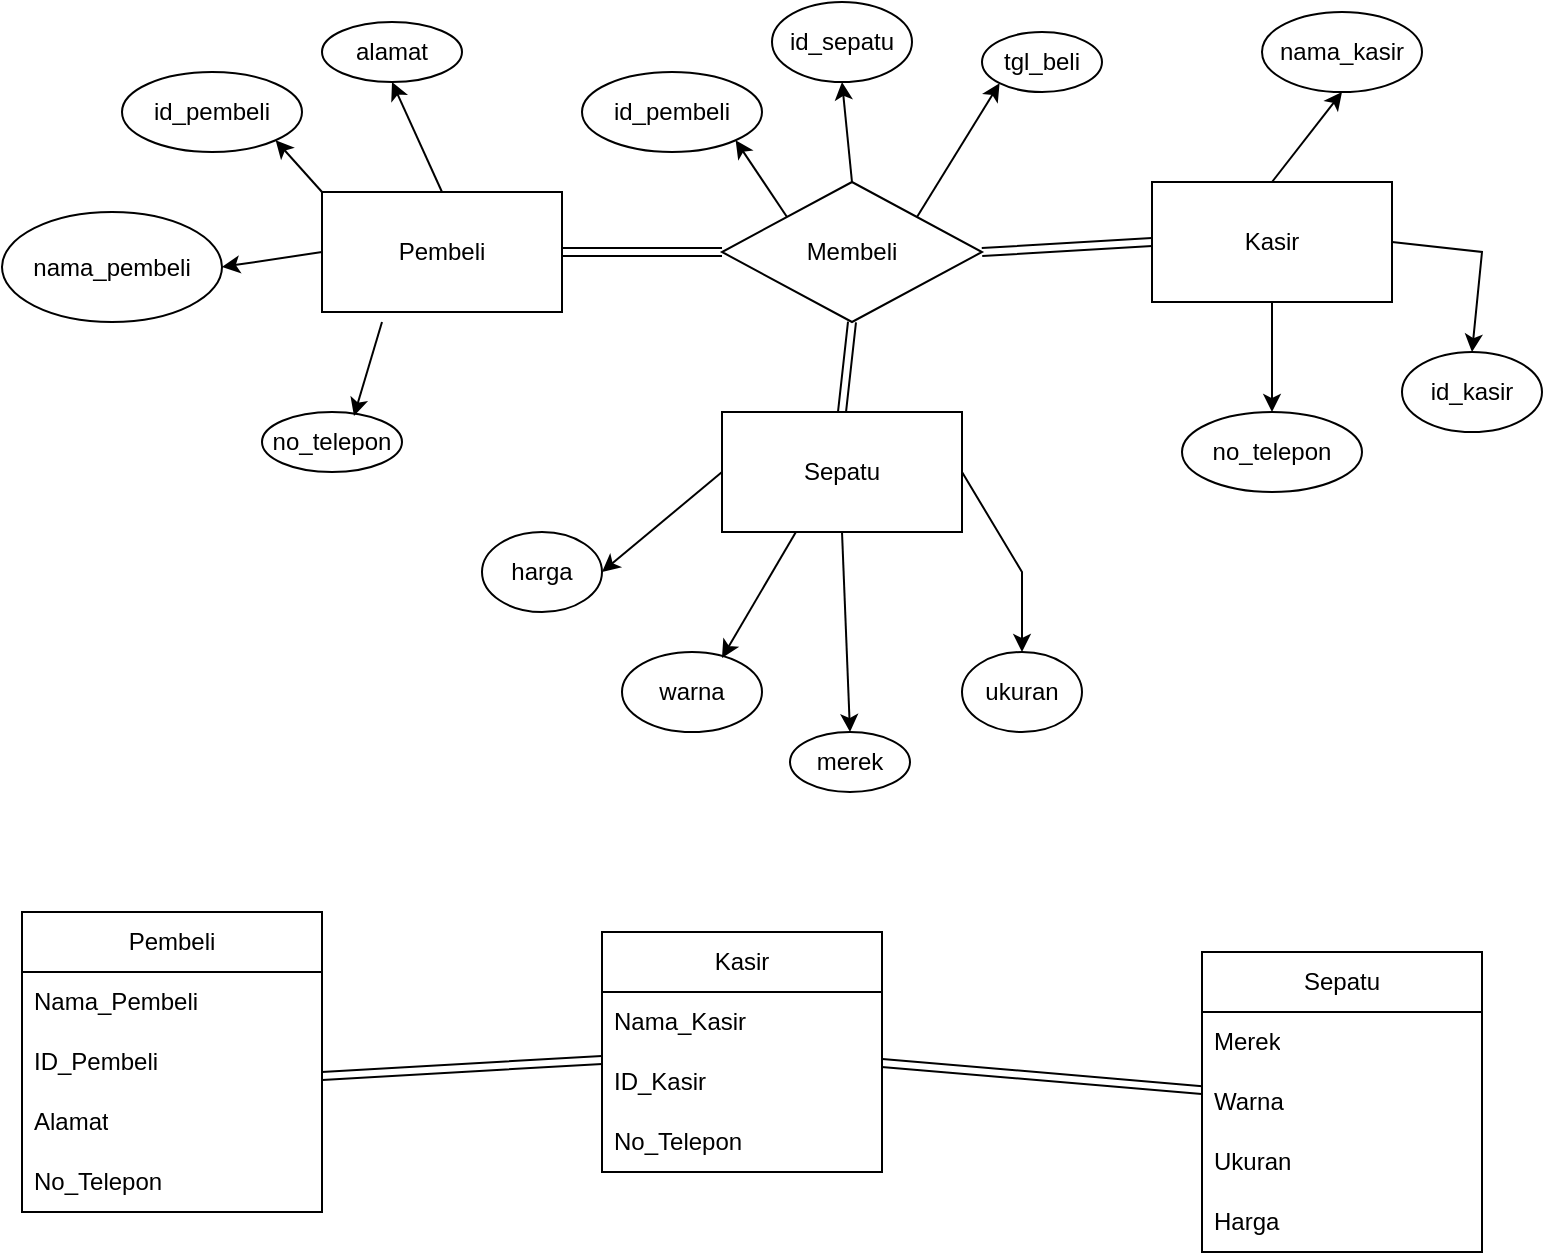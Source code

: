 <mxfile version="24.7.16">
  <diagram name="Halaman-1" id="o9pXHZw99_OWVBRJ5fto">
    <mxGraphModel dx="880" dy="470" grid="1" gridSize="10" guides="1" tooltips="1" connect="1" arrows="1" fold="1" page="1" pageScale="1" pageWidth="827" pageHeight="1169" math="0" shadow="0">
      <root>
        <mxCell id="0" />
        <mxCell id="1" parent="0" />
        <mxCell id="FdAaFISNEp6fR4pndsd6-6" value="Pembeli" style="rounded=0;whiteSpace=wrap;html=1;" parent="1" vertex="1">
          <mxGeometry x="180" y="110" width="120" height="60" as="geometry" />
        </mxCell>
        <mxCell id="FdAaFISNEp6fR4pndsd6-8" value="Membeli" style="rhombus;whiteSpace=wrap;html=1;" parent="1" vertex="1">
          <mxGeometry x="380" y="105" width="130" height="70" as="geometry" />
        </mxCell>
        <mxCell id="FdAaFISNEp6fR4pndsd6-9" value="Sepatu" style="rounded=0;whiteSpace=wrap;html=1;" parent="1" vertex="1">
          <mxGeometry x="380" y="220" width="120" height="60" as="geometry" />
        </mxCell>
        <mxCell id="FdAaFISNEp6fR4pndsd6-12" value="Kasir" style="rounded=0;whiteSpace=wrap;html=1;" parent="1" vertex="1">
          <mxGeometry x="595" y="105" width="120" height="60" as="geometry" />
        </mxCell>
        <mxCell id="FdAaFISNEp6fR4pndsd6-15" value="" style="shape=link;html=1;rounded=0;entryX=0;entryY=0.5;entryDx=0;entryDy=0;exitX=1;exitY=0.5;exitDx=0;exitDy=0;" parent="1" target="FdAaFISNEp6fR4pndsd6-8" edge="1" source="FdAaFISNEp6fR4pndsd6-6">
          <mxGeometry width="100" relative="1" as="geometry">
            <mxPoint x="280" y="140" as="sourcePoint" />
            <mxPoint x="350" y="139.5" as="targetPoint" />
          </mxGeometry>
        </mxCell>
        <mxCell id="FdAaFISNEp6fR4pndsd6-16" value="" style="shape=link;html=1;rounded=0;entryX=0;entryY=0.5;entryDx=0;entryDy=0;exitX=1;exitY=0.5;exitDx=0;exitDy=0;" parent="1" source="FdAaFISNEp6fR4pndsd6-8" target="FdAaFISNEp6fR4pndsd6-12" edge="1">
          <mxGeometry width="100" relative="1" as="geometry">
            <mxPoint x="510" y="139.5" as="sourcePoint" />
            <mxPoint x="640" y="140" as="targetPoint" />
          </mxGeometry>
        </mxCell>
        <mxCell id="FdAaFISNEp6fR4pndsd6-17" value="" style="shape=link;html=1;rounded=0;entryX=0.5;entryY=0;entryDx=0;entryDy=0;exitX=0.5;exitY=1;exitDx=0;exitDy=0;" parent="1" source="FdAaFISNEp6fR4pndsd6-8" target="FdAaFISNEp6fR4pndsd6-9" edge="1">
          <mxGeometry width="100" relative="1" as="geometry">
            <mxPoint x="360" y="200" as="sourcePoint" />
            <mxPoint x="460" y="200" as="targetPoint" />
          </mxGeometry>
        </mxCell>
        <mxCell id="FdAaFISNEp6fR4pndsd6-18" value="nama_pembeli" style="ellipse;whiteSpace=wrap;html=1;" parent="1" vertex="1">
          <mxGeometry x="20" y="120" width="110" height="55" as="geometry" />
        </mxCell>
        <mxCell id="FdAaFISNEp6fR4pndsd6-20" value="alamat" style="ellipse;whiteSpace=wrap;html=1;" parent="1" vertex="1">
          <mxGeometry x="180" y="25" width="70" height="30" as="geometry" />
        </mxCell>
        <mxCell id="FdAaFISNEp6fR4pndsd6-21" value="no_telepon" style="ellipse;whiteSpace=wrap;html=1;" parent="1" vertex="1">
          <mxGeometry x="150" y="220" width="70" height="30" as="geometry" />
        </mxCell>
        <mxCell id="FdAaFISNEp6fR4pndsd6-22" value="" style="endArrow=classic;html=1;rounded=0;entryX=0.657;entryY=0.067;entryDx=0;entryDy=0;entryPerimeter=0;" parent="1" target="FdAaFISNEp6fR4pndsd6-21" edge="1">
          <mxGeometry width="50" height="50" relative="1" as="geometry">
            <mxPoint x="210" y="175" as="sourcePoint" />
            <mxPoint x="210" y="235" as="targetPoint" />
          </mxGeometry>
        </mxCell>
        <mxCell id="FdAaFISNEp6fR4pndsd6-23" value="" style="endArrow=classic;html=1;rounded=0;entryX=0.5;entryY=1;entryDx=0;entryDy=0;exitX=0.5;exitY=0;exitDx=0;exitDy=0;" parent="1" source="FdAaFISNEp6fR4pndsd6-6" target="FdAaFISNEp6fR4pndsd6-20" edge="1">
          <mxGeometry width="50" height="50" relative="1" as="geometry">
            <mxPoint x="175" y="105" as="sourcePoint" />
            <mxPoint x="210" y="70" as="targetPoint" />
          </mxGeometry>
        </mxCell>
        <mxCell id="FdAaFISNEp6fR4pndsd6-24" value="" style="endArrow=classic;html=1;rounded=0;exitX=0;exitY=0.5;exitDx=0;exitDy=0;entryX=1;entryY=0.5;entryDx=0;entryDy=0;" parent="1" source="FdAaFISNEp6fR4pndsd6-6" target="FdAaFISNEp6fR4pndsd6-18" edge="1">
          <mxGeometry width="50" height="50" relative="1" as="geometry">
            <mxPoint x="120" y="140" as="sourcePoint" />
            <mxPoint x="80" y="139.5" as="targetPoint" />
          </mxGeometry>
        </mxCell>
        <mxCell id="FdAaFISNEp6fR4pndsd6-25" value="id_pembeli" style="ellipse;whiteSpace=wrap;html=1;" parent="1" vertex="1">
          <mxGeometry x="80" y="50" width="90" height="40" as="geometry" />
        </mxCell>
        <mxCell id="FdAaFISNEp6fR4pndsd6-26" value="" style="endArrow=classic;html=1;rounded=0;exitX=0;exitY=0;exitDx=0;exitDy=0;entryX=1;entryY=1;entryDx=0;entryDy=0;" parent="1" source="FdAaFISNEp6fR4pndsd6-6" target="FdAaFISNEp6fR4pndsd6-25" edge="1">
          <mxGeometry width="50" height="50" relative="1" as="geometry">
            <mxPoint x="170" y="110" as="sourcePoint" />
            <mxPoint x="120" y="80" as="targetPoint" />
          </mxGeometry>
        </mxCell>
        <mxCell id="FdAaFISNEp6fR4pndsd6-27" value="id_sepatu" style="ellipse;whiteSpace=wrap;html=1;" parent="1" vertex="1">
          <mxGeometry x="405" y="15" width="70" height="40" as="geometry" />
        </mxCell>
        <mxCell id="FdAaFISNEp6fR4pndsd6-29" value="" style="endArrow=classic;html=1;rounded=0;entryX=0.5;entryY=1;entryDx=0;entryDy=0;exitX=0.5;exitY=0;exitDx=0;exitDy=0;" parent="1" source="FdAaFISNEp6fR4pndsd6-8" target="FdAaFISNEp6fR4pndsd6-27" edge="1">
          <mxGeometry width="50" height="50" relative="1" as="geometry">
            <mxPoint x="440" y="110" as="sourcePoint" />
            <mxPoint x="490" y="60" as="targetPoint" />
          </mxGeometry>
        </mxCell>
        <mxCell id="FdAaFISNEp6fR4pndsd6-30" value="tgl_beli" style="ellipse;whiteSpace=wrap;html=1;" parent="1" vertex="1">
          <mxGeometry x="510" y="30" width="60" height="30" as="geometry" />
        </mxCell>
        <mxCell id="FdAaFISNEp6fR4pndsd6-31" value="" style="endArrow=classic;html=1;rounded=0;entryX=0;entryY=1;entryDx=0;entryDy=0;exitX=1;exitY=0;exitDx=0;exitDy=0;" parent="1" source="FdAaFISNEp6fR4pndsd6-8" target="FdAaFISNEp6fR4pndsd6-30" edge="1">
          <mxGeometry width="50" height="50" relative="1" as="geometry">
            <mxPoint x="470" y="115" as="sourcePoint" />
            <mxPoint x="520" y="65" as="targetPoint" />
          </mxGeometry>
        </mxCell>
        <mxCell id="FdAaFISNEp6fR4pndsd6-32" value="id_pembeli" style="ellipse;whiteSpace=wrap;html=1;" parent="1" vertex="1">
          <mxGeometry x="310" y="50" width="90" height="40" as="geometry" />
        </mxCell>
        <mxCell id="FdAaFISNEp6fR4pndsd6-33" value="" style="endArrow=classic;html=1;rounded=0;exitX=0;exitY=0;exitDx=0;exitDy=0;entryX=1;entryY=1;entryDx=0;entryDy=0;" parent="1" source="FdAaFISNEp6fR4pndsd6-8" target="FdAaFISNEp6fR4pndsd6-32" edge="1">
          <mxGeometry width="50" height="50" relative="1" as="geometry">
            <mxPoint x="414" y="115" as="sourcePoint" />
            <mxPoint x="374" y="75" as="targetPoint" />
          </mxGeometry>
        </mxCell>
        <mxCell id="x6Jf4p7vkWgValCq2bdN-2" value="nama_kasir" style="ellipse;whiteSpace=wrap;html=1;" vertex="1" parent="1">
          <mxGeometry x="650" y="20" width="80" height="40" as="geometry" />
        </mxCell>
        <mxCell id="x6Jf4p7vkWgValCq2bdN-3" value="" style="endArrow=classic;html=1;rounded=0;exitX=0.5;exitY=0;exitDx=0;exitDy=0;entryX=0.5;entryY=1;entryDx=0;entryDy=0;" edge="1" parent="1" source="FdAaFISNEp6fR4pndsd6-12" target="x6Jf4p7vkWgValCq2bdN-2">
          <mxGeometry width="50" height="50" relative="1" as="geometry">
            <mxPoint x="630" y="110" as="sourcePoint" />
            <mxPoint x="680" y="60" as="targetPoint" />
          </mxGeometry>
        </mxCell>
        <mxCell id="x6Jf4p7vkWgValCq2bdN-4" value="no_telepon" style="ellipse;whiteSpace=wrap;html=1;" vertex="1" parent="1">
          <mxGeometry x="610" y="220" width="90" height="40" as="geometry" />
        </mxCell>
        <mxCell id="x6Jf4p7vkWgValCq2bdN-5" value="" style="endArrow=classic;html=1;rounded=0;entryX=0.5;entryY=0;entryDx=0;entryDy=0;exitX=0.5;exitY=1;exitDx=0;exitDy=0;" edge="1" parent="1" source="FdAaFISNEp6fR4pndsd6-12" target="x6Jf4p7vkWgValCq2bdN-4">
          <mxGeometry width="50" height="50" relative="1" as="geometry">
            <mxPoint x="670" y="170" as="sourcePoint" />
            <mxPoint x="680" y="230" as="targetPoint" />
          </mxGeometry>
        </mxCell>
        <mxCell id="x6Jf4p7vkWgValCq2bdN-6" value="id_kasir" style="ellipse;whiteSpace=wrap;html=1;" vertex="1" parent="1">
          <mxGeometry x="720" y="190" width="70" height="40" as="geometry" />
        </mxCell>
        <mxCell id="x6Jf4p7vkWgValCq2bdN-7" value="" style="endArrow=classic;html=1;rounded=0;entryX=0.5;entryY=0;entryDx=0;entryDy=0;exitX=1;exitY=0.5;exitDx=0;exitDy=0;" edge="1" parent="1" source="FdAaFISNEp6fR4pndsd6-12" target="x6Jf4p7vkWgValCq2bdN-6">
          <mxGeometry width="50" height="50" relative="1" as="geometry">
            <mxPoint x="730" y="155" as="sourcePoint" />
            <mxPoint x="780" y="105" as="targetPoint" />
            <Array as="points">
              <mxPoint x="760" y="140" />
            </Array>
          </mxGeometry>
        </mxCell>
        <mxCell id="x6Jf4p7vkWgValCq2bdN-8" value="merek" style="ellipse;whiteSpace=wrap;html=1;" vertex="1" parent="1">
          <mxGeometry x="414" y="380" width="60" height="30" as="geometry" />
        </mxCell>
        <mxCell id="x6Jf4p7vkWgValCq2bdN-9" value="" style="endArrow=classic;html=1;rounded=0;exitX=0.5;exitY=1;exitDx=0;exitDy=0;entryX=0.5;entryY=0;entryDx=0;entryDy=0;" edge="1" parent="1" source="FdAaFISNEp6fR4pndsd6-9" target="x6Jf4p7vkWgValCq2bdN-8">
          <mxGeometry width="50" height="50" relative="1" as="geometry">
            <mxPoint x="439.5" y="320" as="sourcePoint" />
            <mxPoint x="450" y="380" as="targetPoint" />
          </mxGeometry>
        </mxCell>
        <mxCell id="x6Jf4p7vkWgValCq2bdN-10" value="harga" style="ellipse;whiteSpace=wrap;html=1;" vertex="1" parent="1">
          <mxGeometry x="260" y="280" width="60" height="40" as="geometry" />
        </mxCell>
        <mxCell id="x6Jf4p7vkWgValCq2bdN-11" value="" style="endArrow=classic;html=1;rounded=0;exitX=0;exitY=0.5;exitDx=0;exitDy=0;entryX=1;entryY=0.5;entryDx=0;entryDy=0;" edge="1" parent="1" source="FdAaFISNEp6fR4pndsd6-9" target="x6Jf4p7vkWgValCq2bdN-10">
          <mxGeometry width="50" height="50" relative="1" as="geometry">
            <mxPoint x="375" y="299.5" as="sourcePoint" />
            <mxPoint x="320" y="299.5" as="targetPoint" />
          </mxGeometry>
        </mxCell>
        <mxCell id="x6Jf4p7vkWgValCq2bdN-12" value="ukuran" style="ellipse;whiteSpace=wrap;html=1;" vertex="1" parent="1">
          <mxGeometry x="500" y="340" width="60" height="40" as="geometry" />
        </mxCell>
        <mxCell id="x6Jf4p7vkWgValCq2bdN-13" value="" style="endArrow=classic;html=1;rounded=0;entryX=0.5;entryY=0;entryDx=0;entryDy=0;exitX=1;exitY=0.5;exitDx=0;exitDy=0;" edge="1" parent="1" source="FdAaFISNEp6fR4pndsd6-9" target="x6Jf4p7vkWgValCq2bdN-12">
          <mxGeometry width="50" height="50" relative="1" as="geometry">
            <mxPoint x="500" y="290" as="sourcePoint" />
            <mxPoint x="560" y="280" as="targetPoint" />
            <Array as="points">
              <mxPoint x="530" y="300" />
            </Array>
          </mxGeometry>
        </mxCell>
        <mxCell id="x6Jf4p7vkWgValCq2bdN-14" value="warna" style="ellipse;whiteSpace=wrap;html=1;" vertex="1" parent="1">
          <mxGeometry x="330" y="340" width="70" height="40" as="geometry" />
        </mxCell>
        <mxCell id="x6Jf4p7vkWgValCq2bdN-16" value="" style="endArrow=classic;html=1;rounded=0;entryX=0.714;entryY=0.075;entryDx=0;entryDy=0;entryPerimeter=0;exitX=0.308;exitY=1;exitDx=0;exitDy=0;exitPerimeter=0;" edge="1" parent="1" source="FdAaFISNEp6fR4pndsd6-9" target="x6Jf4p7vkWgValCq2bdN-14">
          <mxGeometry width="50" height="50" relative="1" as="geometry">
            <mxPoint x="414" y="280" as="sourcePoint" />
            <mxPoint x="364" y="360" as="targetPoint" />
          </mxGeometry>
        </mxCell>
        <mxCell id="x6Jf4p7vkWgValCq2bdN-17" value="Pembeli" style="swimlane;fontStyle=0;childLayout=stackLayout;horizontal=1;startSize=30;horizontalStack=0;resizeParent=1;resizeParentMax=0;resizeLast=0;collapsible=1;marginBottom=0;whiteSpace=wrap;html=1;" vertex="1" parent="1">
          <mxGeometry x="30" y="470" width="150" height="150" as="geometry" />
        </mxCell>
        <mxCell id="x6Jf4p7vkWgValCq2bdN-18" value="Nama_Pembeli" style="text;strokeColor=none;fillColor=none;align=left;verticalAlign=middle;spacingLeft=4;spacingRight=4;overflow=hidden;points=[[0,0.5],[1,0.5]];portConstraint=eastwest;rotatable=0;whiteSpace=wrap;html=1;" vertex="1" parent="x6Jf4p7vkWgValCq2bdN-17">
          <mxGeometry y="30" width="150" height="30" as="geometry" />
        </mxCell>
        <mxCell id="x6Jf4p7vkWgValCq2bdN-19" value="ID_Pembeli" style="text;strokeColor=none;fillColor=none;align=left;verticalAlign=middle;spacingLeft=4;spacingRight=4;overflow=hidden;points=[[0,0.5],[1,0.5]];portConstraint=eastwest;rotatable=0;whiteSpace=wrap;html=1;" vertex="1" parent="x6Jf4p7vkWgValCq2bdN-17">
          <mxGeometry y="60" width="150" height="30" as="geometry" />
        </mxCell>
        <mxCell id="x6Jf4p7vkWgValCq2bdN-20" value="&lt;div&gt;Alamat&lt;/div&gt;" style="text;strokeColor=none;fillColor=none;align=left;verticalAlign=middle;spacingLeft=4;spacingRight=4;overflow=hidden;points=[[0,0.5],[1,0.5]];portConstraint=eastwest;rotatable=0;whiteSpace=wrap;html=1;" vertex="1" parent="x6Jf4p7vkWgValCq2bdN-17">
          <mxGeometry y="90" width="150" height="30" as="geometry" />
        </mxCell>
        <mxCell id="x6Jf4p7vkWgValCq2bdN-22" value="No_Telepon" style="text;strokeColor=none;fillColor=none;align=left;verticalAlign=middle;spacingLeft=4;spacingRight=4;overflow=hidden;points=[[0,0.5],[1,0.5]];portConstraint=eastwest;rotatable=0;whiteSpace=wrap;html=1;" vertex="1" parent="x6Jf4p7vkWgValCq2bdN-17">
          <mxGeometry y="120" width="150" height="30" as="geometry" />
        </mxCell>
        <mxCell id="x6Jf4p7vkWgValCq2bdN-23" value="" style="shape=link;html=1;rounded=0;exitX=1;exitY=0.733;exitDx=0;exitDy=0;exitPerimeter=0;" edge="1" parent="1" source="x6Jf4p7vkWgValCq2bdN-19" target="x6Jf4p7vkWgValCq2bdN-24">
          <mxGeometry width="100" relative="1" as="geometry">
            <mxPoint x="180" y="544.5" as="sourcePoint" />
            <mxPoint x="280" y="544.5" as="targetPoint" />
          </mxGeometry>
        </mxCell>
        <mxCell id="x6Jf4p7vkWgValCq2bdN-24" value="Kasir" style="swimlane;fontStyle=0;childLayout=stackLayout;horizontal=1;startSize=30;horizontalStack=0;resizeParent=1;resizeParentMax=0;resizeLast=0;collapsible=1;marginBottom=0;whiteSpace=wrap;html=1;" vertex="1" parent="1">
          <mxGeometry x="320" y="480" width="140" height="120" as="geometry" />
        </mxCell>
        <mxCell id="x6Jf4p7vkWgValCq2bdN-25" value="Nama_Kasir" style="text;strokeColor=none;fillColor=none;align=left;verticalAlign=middle;spacingLeft=4;spacingRight=4;overflow=hidden;points=[[0,0.5],[1,0.5]];portConstraint=eastwest;rotatable=0;whiteSpace=wrap;html=1;" vertex="1" parent="x6Jf4p7vkWgValCq2bdN-24">
          <mxGeometry y="30" width="140" height="30" as="geometry" />
        </mxCell>
        <mxCell id="x6Jf4p7vkWgValCq2bdN-26" value="ID_Kasir" style="text;strokeColor=none;fillColor=none;align=left;verticalAlign=middle;spacingLeft=4;spacingRight=4;overflow=hidden;points=[[0,0.5],[1,0.5]];portConstraint=eastwest;rotatable=0;whiteSpace=wrap;html=1;" vertex="1" parent="x6Jf4p7vkWgValCq2bdN-24">
          <mxGeometry y="60" width="140" height="30" as="geometry" />
        </mxCell>
        <mxCell id="x6Jf4p7vkWgValCq2bdN-27" value="No_Telepon" style="text;strokeColor=none;fillColor=none;align=left;verticalAlign=middle;spacingLeft=4;spacingRight=4;overflow=hidden;points=[[0,0.5],[1,0.5]];portConstraint=eastwest;rotatable=0;whiteSpace=wrap;html=1;" vertex="1" parent="x6Jf4p7vkWgValCq2bdN-24">
          <mxGeometry y="90" width="140" height="30" as="geometry" />
        </mxCell>
        <mxCell id="x6Jf4p7vkWgValCq2bdN-28" value="" style="shape=link;html=1;rounded=0;exitX=1;exitY=0.183;exitDx=0;exitDy=0;exitPerimeter=0;" edge="1" parent="1" source="x6Jf4p7vkWgValCq2bdN-26" target="x6Jf4p7vkWgValCq2bdN-29">
          <mxGeometry width="100" relative="1" as="geometry">
            <mxPoint x="440" y="560" as="sourcePoint" />
            <mxPoint x="540" y="560" as="targetPoint" />
          </mxGeometry>
        </mxCell>
        <mxCell id="x6Jf4p7vkWgValCq2bdN-29" value="Sepatu" style="swimlane;fontStyle=0;childLayout=stackLayout;horizontal=1;startSize=30;horizontalStack=0;resizeParent=1;resizeParentMax=0;resizeLast=0;collapsible=1;marginBottom=0;whiteSpace=wrap;html=1;" vertex="1" parent="1">
          <mxGeometry x="620" y="490" width="140" height="150" as="geometry" />
        </mxCell>
        <mxCell id="x6Jf4p7vkWgValCq2bdN-30" value="Merek" style="text;strokeColor=none;fillColor=none;align=left;verticalAlign=middle;spacingLeft=4;spacingRight=4;overflow=hidden;points=[[0,0.5],[1,0.5]];portConstraint=eastwest;rotatable=0;whiteSpace=wrap;html=1;" vertex="1" parent="x6Jf4p7vkWgValCq2bdN-29">
          <mxGeometry y="30" width="140" height="30" as="geometry" />
        </mxCell>
        <mxCell id="x6Jf4p7vkWgValCq2bdN-31" value="Warna" style="text;strokeColor=none;fillColor=none;align=left;verticalAlign=middle;spacingLeft=4;spacingRight=4;overflow=hidden;points=[[0,0.5],[1,0.5]];portConstraint=eastwest;rotatable=0;whiteSpace=wrap;html=1;" vertex="1" parent="x6Jf4p7vkWgValCq2bdN-29">
          <mxGeometry y="60" width="140" height="30" as="geometry" />
        </mxCell>
        <mxCell id="x6Jf4p7vkWgValCq2bdN-32" value="Ukuran" style="text;strokeColor=none;fillColor=none;align=left;verticalAlign=middle;spacingLeft=4;spacingRight=4;overflow=hidden;points=[[0,0.5],[1,0.5]];portConstraint=eastwest;rotatable=0;whiteSpace=wrap;html=1;" vertex="1" parent="x6Jf4p7vkWgValCq2bdN-29">
          <mxGeometry y="90" width="140" height="30" as="geometry" />
        </mxCell>
        <mxCell id="x6Jf4p7vkWgValCq2bdN-33" value="Harga" style="text;strokeColor=none;fillColor=none;align=left;verticalAlign=middle;spacingLeft=4;spacingRight=4;overflow=hidden;points=[[0,0.5],[1,0.5]];portConstraint=eastwest;rotatable=0;whiteSpace=wrap;html=1;" vertex="1" parent="x6Jf4p7vkWgValCq2bdN-29">
          <mxGeometry y="120" width="140" height="30" as="geometry" />
        </mxCell>
        <mxCell id="x6Jf4p7vkWgValCq2bdN-34" style="edgeStyle=orthogonalEdgeStyle;rounded=0;orthogonalLoop=1;jettySize=auto;html=1;exitX=1;exitY=0.5;exitDx=0;exitDy=0;" edge="1" parent="x6Jf4p7vkWgValCq2bdN-29" source="x6Jf4p7vkWgValCq2bdN-29" target="x6Jf4p7vkWgValCq2bdN-31">
          <mxGeometry relative="1" as="geometry" />
        </mxCell>
      </root>
    </mxGraphModel>
  </diagram>
</mxfile>
